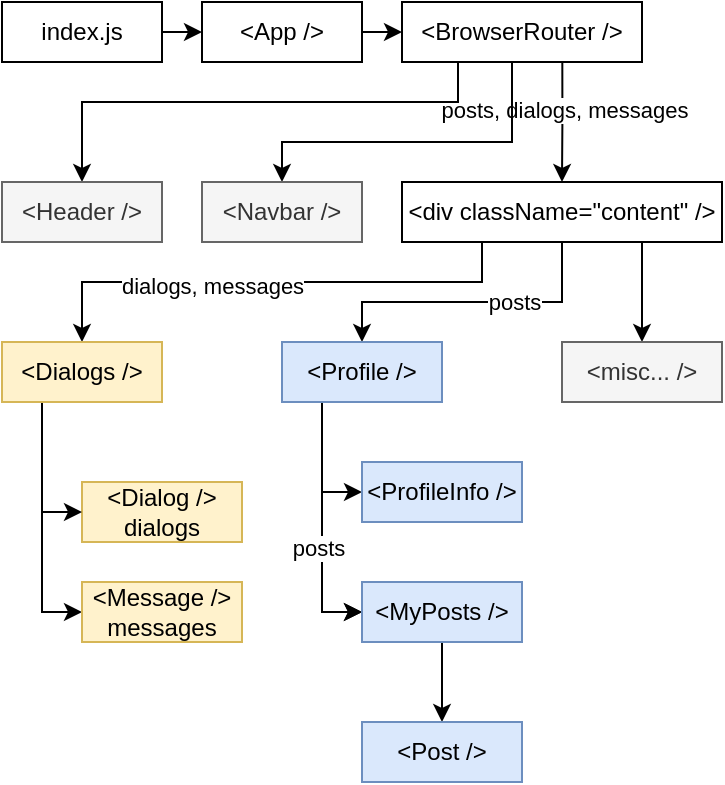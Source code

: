 <mxfile version="13.8.1" type="github">
  <diagram id="NrRwmYd_rE9BjqmSeeqi" name="Page-1">
    <mxGraphModel dx="813" dy="435" grid="1" gridSize="10" guides="1" tooltips="1" connect="1" arrows="1" fold="1" page="1" pageScale="1" pageWidth="1169" pageHeight="1654" math="0" shadow="0">
      <root>
        <mxCell id="0" />
        <mxCell id="1" parent="0" />
        <mxCell id="PeZL889Ma0l5DyYccscX-35" value="" style="rounded=0;whiteSpace=wrap;html=1;" vertex="1" parent="1">
          <mxGeometry x="80" y="280" width="80" height="30" as="geometry" />
        </mxCell>
        <mxCell id="PeZL889Ma0l5DyYccscX-36" value="&amp;lt;Dialog /&amp;gt;&lt;br&gt;dialogs" style="text;html=1;strokeColor=#d6b656;fillColor=#fff2cc;align=center;verticalAlign=middle;whiteSpace=wrap;rounded=0;" vertex="1" parent="1">
          <mxGeometry x="80" y="280" width="80" height="30" as="geometry" />
        </mxCell>
        <mxCell id="PeZL889Ma0l5DyYccscX-7" value="" style="rounded=0;whiteSpace=wrap;html=1;" vertex="1" parent="1">
          <mxGeometry x="240" y="40" width="120" height="30" as="geometry" />
        </mxCell>
        <mxCell id="PeZL889Ma0l5DyYccscX-8" value="&amp;lt;BrowserRouter /&amp;gt;" style="text;html=1;strokeColor=none;fillColor=none;align=center;verticalAlign=middle;whiteSpace=wrap;rounded=0;" vertex="1" parent="1">
          <mxGeometry x="240" y="40" width="120" height="30" as="geometry" />
        </mxCell>
        <mxCell id="PeZL889Ma0l5DyYccscX-17" value="" style="rounded=0;whiteSpace=wrap;html=1;" vertex="1" parent="1">
          <mxGeometry x="240" y="130" width="160" height="30" as="geometry" />
        </mxCell>
        <mxCell id="PeZL889Ma0l5DyYccscX-24" style="edgeStyle=orthogonalEdgeStyle;rounded=0;orthogonalLoop=1;jettySize=auto;html=1;exitX=0.668;exitY=1;exitDx=0;exitDy=0;entryX=0.5;entryY=0;entryDx=0;entryDy=0;exitPerimeter=0;" edge="1" parent="1" source="PeZL889Ma0l5DyYccscX-8" target="PeZL889Ma0l5DyYccscX-18">
          <mxGeometry relative="1" as="geometry" />
        </mxCell>
        <mxCell id="PeZL889Ma0l5DyYccscX-57" value="posts, dialogs, messages" style="edgeLabel;html=1;align=center;verticalAlign=middle;resizable=0;points=[];rotation=0;" vertex="1" connectable="0" parent="PeZL889Ma0l5DyYccscX-24">
          <mxGeometry x="-0.198" y="1" relative="1" as="geometry">
            <mxPoint as="offset" />
          </mxGeometry>
        </mxCell>
        <mxCell id="PeZL889Ma0l5DyYccscX-31" style="edgeStyle=orthogonalEdgeStyle;rounded=0;orthogonalLoop=1;jettySize=auto;html=1;exitX=0.25;exitY=1;exitDx=0;exitDy=0;entryX=0.5;entryY=0;entryDx=0;entryDy=0;" edge="1" parent="1" source="PeZL889Ma0l5DyYccscX-18" target="PeZL889Ma0l5DyYccscX-26">
          <mxGeometry relative="1" as="geometry">
            <Array as="points">
              <mxPoint x="280" y="180" />
              <mxPoint x="80" y="180" />
            </Array>
          </mxGeometry>
        </mxCell>
        <mxCell id="PeZL889Ma0l5DyYccscX-58" value="dialogs, messages" style="edgeLabel;html=1;align=center;verticalAlign=middle;resizable=0;points=[];" vertex="1" connectable="0" parent="PeZL889Ma0l5DyYccscX-31">
          <mxGeometry x="0.238" y="2" relative="1" as="geometry">
            <mxPoint as="offset" />
          </mxGeometry>
        </mxCell>
        <mxCell id="PeZL889Ma0l5DyYccscX-32" style="edgeStyle=orthogonalEdgeStyle;rounded=0;orthogonalLoop=1;jettySize=auto;html=1;exitX=0.5;exitY=1;exitDx=0;exitDy=0;entryX=0.5;entryY=0;entryDx=0;entryDy=0;" edge="1" parent="1" source="PeZL889Ma0l5DyYccscX-18" target="PeZL889Ma0l5DyYccscX-28">
          <mxGeometry relative="1" as="geometry">
            <Array as="points">
              <mxPoint x="320" y="190" />
              <mxPoint x="220" y="190" />
            </Array>
          </mxGeometry>
        </mxCell>
        <mxCell id="PeZL889Ma0l5DyYccscX-56" value="posts" style="edgeLabel;html=1;align=center;verticalAlign=middle;resizable=0;points=[];" vertex="1" connectable="0" parent="PeZL889Ma0l5DyYccscX-32">
          <mxGeometry x="-0.281" relative="1" as="geometry">
            <mxPoint as="offset" />
          </mxGeometry>
        </mxCell>
        <mxCell id="PeZL889Ma0l5DyYccscX-33" style="edgeStyle=orthogonalEdgeStyle;rounded=0;orthogonalLoop=1;jettySize=auto;html=1;exitX=0.75;exitY=1;exitDx=0;exitDy=0;entryX=0.5;entryY=0;entryDx=0;entryDy=0;" edge="1" parent="1" source="PeZL889Ma0l5DyYccscX-18" target="PeZL889Ma0l5DyYccscX-30">
          <mxGeometry relative="1" as="geometry" />
        </mxCell>
        <mxCell id="PeZL889Ma0l5DyYccscX-18" value="&amp;lt;div className=&quot;content&quot; /&amp;gt;" style="text;html=1;strokeColor=none;fillColor=none;align=center;verticalAlign=middle;whiteSpace=wrap;rounded=0;" vertex="1" parent="1">
          <mxGeometry x="240" y="130" width="160" height="30" as="geometry" />
        </mxCell>
        <mxCell id="PeZL889Ma0l5DyYccscX-9" style="edgeStyle=orthogonalEdgeStyle;rounded=0;orthogonalLoop=1;jettySize=auto;html=1;exitX=1;exitY=0.5;exitDx=0;exitDy=0;entryX=0;entryY=0.5;entryDx=0;entryDy=0;" edge="1" parent="1" source="alqPYtF8ae9YzJ5CwO1B-1" target="PeZL889Ma0l5DyYccscX-4">
          <mxGeometry relative="1" as="geometry" />
        </mxCell>
        <mxCell id="alqPYtF8ae9YzJ5CwO1B-1" value="" style="rounded=0;whiteSpace=wrap;html=1;" parent="1" vertex="1">
          <mxGeometry x="40" y="40" width="80" height="30" as="geometry" />
        </mxCell>
        <mxCell id="alqPYtF8ae9YzJ5CwO1B-2" value="index.js" style="text;html=1;strokeColor=none;fillColor=none;align=center;verticalAlign=middle;whiteSpace=wrap;rounded=0;" parent="1" vertex="1">
          <mxGeometry x="60" y="45" width="40" height="20" as="geometry" />
        </mxCell>
        <mxCell id="PeZL889Ma0l5DyYccscX-12" style="edgeStyle=orthogonalEdgeStyle;rounded=0;orthogonalLoop=1;jettySize=auto;html=1;exitX=1;exitY=0.5;exitDx=0;exitDy=0;entryX=0;entryY=0.5;entryDx=0;entryDy=0;" edge="1" parent="1" source="PeZL889Ma0l5DyYccscX-4" target="PeZL889Ma0l5DyYccscX-7">
          <mxGeometry relative="1" as="geometry" />
        </mxCell>
        <mxCell id="PeZL889Ma0l5DyYccscX-4" value="" style="rounded=0;whiteSpace=wrap;html=1;" vertex="1" parent="1">
          <mxGeometry x="140" y="40" width="80" height="30" as="geometry" />
        </mxCell>
        <mxCell id="PeZL889Ma0l5DyYccscX-5" value="&amp;lt;App /&amp;gt;" style="text;html=1;strokeColor=none;fillColor=none;align=center;verticalAlign=middle;whiteSpace=wrap;rounded=0;" vertex="1" parent="1">
          <mxGeometry x="140" y="40" width="80" height="30" as="geometry" />
        </mxCell>
        <mxCell id="PeZL889Ma0l5DyYccscX-20" style="edgeStyle=orthogonalEdgeStyle;rounded=0;orthogonalLoop=1;jettySize=auto;html=1;exitX=0.25;exitY=1;exitDx=0;exitDy=0;entryX=0.5;entryY=0;entryDx=0;entryDy=0;" edge="1" parent="1" source="PeZL889Ma0l5DyYccscX-8" target="PeZL889Ma0l5DyYccscX-14">
          <mxGeometry relative="1" as="geometry">
            <Array as="points">
              <mxPoint x="268" y="70" />
              <mxPoint x="268" y="90" />
              <mxPoint x="80" y="90" />
            </Array>
          </mxGeometry>
        </mxCell>
        <mxCell id="PeZL889Ma0l5DyYccscX-21" style="edgeStyle=orthogonalEdgeStyle;rounded=0;orthogonalLoop=1;jettySize=auto;html=1;entryX=0.5;entryY=0;entryDx=0;entryDy=0;" edge="1" parent="1" source="PeZL889Ma0l5DyYccscX-8" target="PeZL889Ma0l5DyYccscX-16">
          <mxGeometry relative="1" as="geometry">
            <Array as="points">
              <mxPoint x="295" y="110" />
              <mxPoint x="180" y="110" />
            </Array>
          </mxGeometry>
        </mxCell>
        <mxCell id="PeZL889Ma0l5DyYccscX-13" value="" style="rounded=0;whiteSpace=wrap;html=1;" vertex="1" parent="1">
          <mxGeometry x="40" y="130" width="80" height="30" as="geometry" />
        </mxCell>
        <mxCell id="PeZL889Ma0l5DyYccscX-14" value="&amp;lt;Header /&amp;gt;" style="text;html=1;strokeColor=#666666;fillColor=#f5f5f5;align=center;verticalAlign=middle;whiteSpace=wrap;rounded=0;fontColor=#333333;" vertex="1" parent="1">
          <mxGeometry x="40" y="130" width="80" height="30" as="geometry" />
        </mxCell>
        <mxCell id="PeZL889Ma0l5DyYccscX-15" value="" style="rounded=0;whiteSpace=wrap;html=1;" vertex="1" parent="1">
          <mxGeometry x="140" y="130" width="80" height="30" as="geometry" />
        </mxCell>
        <mxCell id="PeZL889Ma0l5DyYccscX-16" value="&amp;lt;Navbar /&amp;gt;" style="text;html=1;strokeColor=#666666;fillColor=#f5f5f5;align=center;verticalAlign=middle;whiteSpace=wrap;rounded=0;fontColor=#333333;" vertex="1" parent="1">
          <mxGeometry x="140" y="130" width="80" height="30" as="geometry" />
        </mxCell>
        <mxCell id="PeZL889Ma0l5DyYccscX-25" value="" style="rounded=0;whiteSpace=wrap;html=1;" vertex="1" parent="1">
          <mxGeometry x="40" y="210" width="80" height="30" as="geometry" />
        </mxCell>
        <mxCell id="PeZL889Ma0l5DyYccscX-39" style="edgeStyle=orthogonalEdgeStyle;rounded=0;orthogonalLoop=1;jettySize=auto;html=1;exitX=0.25;exitY=1;exitDx=0;exitDy=0;entryX=0;entryY=0.5;entryDx=0;entryDy=0;" edge="1" parent="1" source="PeZL889Ma0l5DyYccscX-26" target="PeZL889Ma0l5DyYccscX-36">
          <mxGeometry relative="1" as="geometry" />
        </mxCell>
        <mxCell id="PeZL889Ma0l5DyYccscX-40" style="edgeStyle=orthogonalEdgeStyle;rounded=0;orthogonalLoop=1;jettySize=auto;html=1;exitX=0.25;exitY=1;exitDx=0;exitDy=0;entryX=0;entryY=0.5;entryDx=0;entryDy=0;" edge="1" parent="1" source="PeZL889Ma0l5DyYccscX-26" target="PeZL889Ma0l5DyYccscX-38">
          <mxGeometry relative="1" as="geometry">
            <Array as="points">
              <mxPoint x="60" y="345" />
            </Array>
          </mxGeometry>
        </mxCell>
        <mxCell id="PeZL889Ma0l5DyYccscX-26" value="&amp;lt;Dialogs /&amp;gt;" style="text;html=1;strokeColor=#d6b656;fillColor=#fff2cc;align=center;verticalAlign=middle;whiteSpace=wrap;rounded=0;" vertex="1" parent="1">
          <mxGeometry x="40" y="210" width="80" height="30" as="geometry" />
        </mxCell>
        <mxCell id="PeZL889Ma0l5DyYccscX-27" value="" style="rounded=0;whiteSpace=wrap;html=1;" vertex="1" parent="1">
          <mxGeometry x="180" y="210" width="80" height="30" as="geometry" />
        </mxCell>
        <mxCell id="PeZL889Ma0l5DyYccscX-45" value="" style="edgeStyle=orthogonalEdgeStyle;rounded=0;orthogonalLoop=1;jettySize=auto;html=1;exitX=0.25;exitY=1;exitDx=0;exitDy=0;entryX=0;entryY=0.5;entryDx=0;entryDy=0;" edge="1" parent="1" source="PeZL889Ma0l5DyYccscX-28" target="PeZL889Ma0l5DyYccscX-44">
          <mxGeometry relative="1" as="geometry" />
        </mxCell>
        <mxCell id="PeZL889Ma0l5DyYccscX-46" style="edgeStyle=orthogonalEdgeStyle;rounded=0;orthogonalLoop=1;jettySize=auto;html=1;exitX=0.25;exitY=1;exitDx=0;exitDy=0;entryX=0;entryY=0.5;entryDx=0;entryDy=0;" edge="1" parent="1" source="PeZL889Ma0l5DyYccscX-28" target="PeZL889Ma0l5DyYccscX-42">
          <mxGeometry relative="1" as="geometry">
            <Array as="points">
              <mxPoint x="200" y="285" />
            </Array>
          </mxGeometry>
        </mxCell>
        <mxCell id="PeZL889Ma0l5DyYccscX-28" value="&amp;lt;Profile /&amp;gt;" style="text;html=1;strokeColor=#6c8ebf;fillColor=#dae8fc;align=center;verticalAlign=middle;whiteSpace=wrap;rounded=0;" vertex="1" parent="1">
          <mxGeometry x="180" y="210" width="80" height="30" as="geometry" />
        </mxCell>
        <mxCell id="PeZL889Ma0l5DyYccscX-29" value="" style="rounded=0;whiteSpace=wrap;html=1;" vertex="1" parent="1">
          <mxGeometry x="320" y="210" width="80" height="30" as="geometry" />
        </mxCell>
        <mxCell id="PeZL889Ma0l5DyYccscX-30" value="&amp;lt;misc... /&amp;gt;" style="text;html=1;strokeColor=#666666;fillColor=#f5f5f5;align=center;verticalAlign=middle;whiteSpace=wrap;rounded=0;fontColor=#333333;" vertex="1" parent="1">
          <mxGeometry x="320" y="210" width="80" height="30" as="geometry" />
        </mxCell>
        <mxCell id="PeZL889Ma0l5DyYccscX-37" value="" style="rounded=0;whiteSpace=wrap;html=1;" vertex="1" parent="1">
          <mxGeometry x="80" y="330" width="80" height="30" as="geometry" />
        </mxCell>
        <mxCell id="PeZL889Ma0l5DyYccscX-38" value="&amp;lt;Message /&amp;gt;&lt;br&gt;messages" style="text;html=1;strokeColor=#d6b656;fillColor=#fff2cc;align=center;verticalAlign=middle;whiteSpace=wrap;rounded=0;" vertex="1" parent="1">
          <mxGeometry x="80" y="330" width="80" height="30" as="geometry" />
        </mxCell>
        <mxCell id="PeZL889Ma0l5DyYccscX-41" value="" style="rounded=0;whiteSpace=wrap;html=1;" vertex="1" parent="1">
          <mxGeometry x="220" y="270" width="80" height="30" as="geometry" />
        </mxCell>
        <mxCell id="PeZL889Ma0l5DyYccscX-42" value="&amp;lt;ProfileInfo /&amp;gt;" style="text;html=1;strokeColor=#6c8ebf;fillColor=#dae8fc;align=center;verticalAlign=middle;whiteSpace=wrap;rounded=0;" vertex="1" parent="1">
          <mxGeometry x="220" y="270" width="80" height="30" as="geometry" />
        </mxCell>
        <mxCell id="PeZL889Ma0l5DyYccscX-43" value="" style="rounded=0;whiteSpace=wrap;html=1;" vertex="1" parent="1">
          <mxGeometry x="220" y="330" width="80" height="30" as="geometry" />
        </mxCell>
        <mxCell id="PeZL889Ma0l5DyYccscX-49" value="" style="edgeStyle=orthogonalEdgeStyle;rounded=0;orthogonalLoop=1;jettySize=auto;html=1;" edge="1" parent="1" source="PeZL889Ma0l5DyYccscX-44" target="PeZL889Ma0l5DyYccscX-48">
          <mxGeometry relative="1" as="geometry" />
        </mxCell>
        <mxCell id="PeZL889Ma0l5DyYccscX-52" style="edgeStyle=orthogonalEdgeStyle;rounded=0;orthogonalLoop=1;jettySize=auto;html=1;entryX=0;entryY=0.5;entryDx=0;entryDy=0;" edge="1" parent="1" target="PeZL889Ma0l5DyYccscX-44">
          <mxGeometry relative="1" as="geometry">
            <mxPoint x="200" y="300" as="sourcePoint" />
            <Array as="points">
              <mxPoint x="200" y="345" />
            </Array>
          </mxGeometry>
        </mxCell>
        <mxCell id="PeZL889Ma0l5DyYccscX-54" value="posts" style="edgeLabel;html=1;align=center;verticalAlign=middle;resizable=0;points=[];" vertex="1" connectable="0" parent="PeZL889Ma0l5DyYccscX-52">
          <mxGeometry x="-0.618" y="-2" relative="1" as="geometry">
            <mxPoint as="offset" />
          </mxGeometry>
        </mxCell>
        <mxCell id="PeZL889Ma0l5DyYccscX-44" value="&amp;lt;MyPosts /&amp;gt;" style="text;html=1;strokeColor=#6c8ebf;fillColor=#dae8fc;align=center;verticalAlign=middle;whiteSpace=wrap;rounded=0;" vertex="1" parent="1">
          <mxGeometry x="220" y="330" width="80" height="30" as="geometry" />
        </mxCell>
        <mxCell id="PeZL889Ma0l5DyYccscX-47" value="" style="rounded=0;whiteSpace=wrap;html=1;" vertex="1" parent="1">
          <mxGeometry x="220" y="400" width="80" height="30" as="geometry" />
        </mxCell>
        <mxCell id="PeZL889Ma0l5DyYccscX-48" value="&amp;lt;Post /&amp;gt;" style="text;html=1;strokeColor=#6c8ebf;fillColor=#dae8fc;align=center;verticalAlign=middle;whiteSpace=wrap;rounded=0;" vertex="1" parent="1">
          <mxGeometry x="220" y="400" width="80" height="30" as="geometry" />
        </mxCell>
      </root>
    </mxGraphModel>
  </diagram>
</mxfile>
